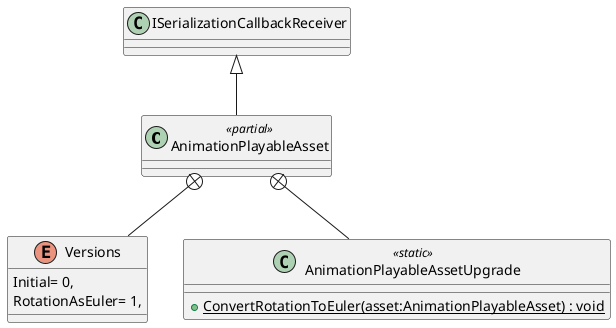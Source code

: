 @startuml
class AnimationPlayableAsset <<partial>> {
}
enum Versions {
    Initial= 0,
    RotationAsEuler= 1,
}
class AnimationPlayableAssetUpgrade <<static>> {
    + {static} ConvertRotationToEuler(asset:AnimationPlayableAsset) : void
}
ISerializationCallbackReceiver <|-- AnimationPlayableAsset
AnimationPlayableAsset +-- Versions
AnimationPlayableAsset +-- AnimationPlayableAssetUpgrade
@enduml
